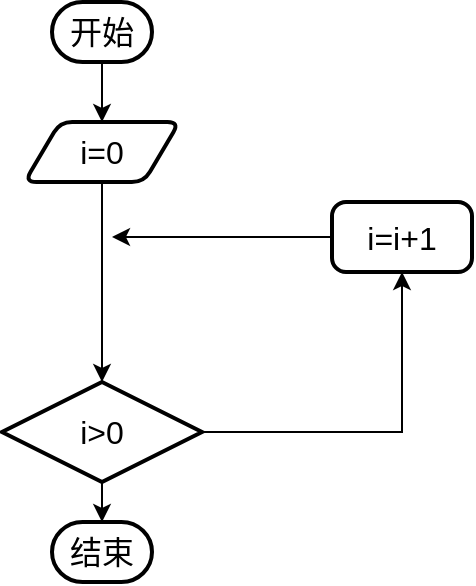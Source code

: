 <mxfile version="14.1.8" type="github">
  <diagram id="O1Fd1hSx3YS_spZO-yFG" name="Page-1">
    <mxGraphModel dx="1038" dy="547" grid="1" gridSize="10" guides="1" tooltips="1" connect="1" arrows="1" fold="1" page="1" pageScale="1" pageWidth="827" pageHeight="1169" math="0" shadow="0">
      <root>
        <mxCell id="0" />
        <mxCell id="1" parent="0" />
        <mxCell id="gnwRhrLHRfS-qP5aQtxH-24" style="edgeStyle=orthogonalEdgeStyle;rounded=0;orthogonalLoop=1;jettySize=auto;html=1;exitX=0.5;exitY=1;exitDx=0;exitDy=0;exitPerimeter=0;entryX=0.5;entryY=0;entryDx=0;entryDy=0;fontSize=16;" edge="1" parent="1" source="gnwRhrLHRfS-qP5aQtxH-1" target="gnwRhrLHRfS-qP5aQtxH-8">
          <mxGeometry relative="1" as="geometry" />
        </mxCell>
        <mxCell id="gnwRhrLHRfS-qP5aQtxH-1" value="开始" style="strokeWidth=2;html=1;shape=mxgraph.flowchart.terminator;whiteSpace=wrap;fontSize=16;" vertex="1" parent="1">
          <mxGeometry x="380" y="140" width="50" height="30" as="geometry" />
        </mxCell>
        <mxCell id="gnwRhrLHRfS-qP5aQtxH-4" value="结束" style="strokeWidth=2;html=1;shape=mxgraph.flowchart.terminator;whiteSpace=wrap;fontSize=16;" vertex="1" parent="1">
          <mxGeometry x="380" y="400" width="50" height="30" as="geometry" />
        </mxCell>
        <mxCell id="gnwRhrLHRfS-qP5aQtxH-14" style="edgeStyle=orthogonalEdgeStyle;rounded=0;orthogonalLoop=1;jettySize=auto;html=1;exitX=0.5;exitY=1;exitDx=0;exitDy=0;entryX=0.5;entryY=0;entryDx=0;entryDy=0;entryPerimeter=0;fontSize=16;" edge="1" parent="1" source="gnwRhrLHRfS-qP5aQtxH-8" target="gnwRhrLHRfS-qP5aQtxH-9">
          <mxGeometry relative="1" as="geometry" />
        </mxCell>
        <mxCell id="gnwRhrLHRfS-qP5aQtxH-8" value="&lt;font style=&quot;font-size: 16px;&quot;&gt;i=0&lt;/font&gt;" style="shape=parallelogram;html=1;strokeWidth=2;perimeter=parallelogramPerimeter;whiteSpace=wrap;rounded=1;arcSize=12;size=0.23;shadow=0;fillColor=none;gradientColor=none;fontSize=16;" vertex="1" parent="1">
          <mxGeometry x="366.25" y="200" width="77.5" height="30" as="geometry" />
        </mxCell>
        <mxCell id="gnwRhrLHRfS-qP5aQtxH-11" style="edgeStyle=orthogonalEdgeStyle;rounded=0;orthogonalLoop=1;jettySize=auto;html=1;entryX=0.5;entryY=1;entryDx=0;entryDy=0;fontSize=16;" edge="1" parent="1" source="gnwRhrLHRfS-qP5aQtxH-9" target="gnwRhrLHRfS-qP5aQtxH-10">
          <mxGeometry relative="1" as="geometry" />
        </mxCell>
        <mxCell id="gnwRhrLHRfS-qP5aQtxH-15" style="edgeStyle=orthogonalEdgeStyle;rounded=0;orthogonalLoop=1;jettySize=auto;html=1;exitX=0.5;exitY=1;exitDx=0;exitDy=0;exitPerimeter=0;entryX=0.5;entryY=0;entryDx=0;entryDy=0;entryPerimeter=0;fontSize=16;" edge="1" parent="1" source="gnwRhrLHRfS-qP5aQtxH-9" target="gnwRhrLHRfS-qP5aQtxH-4">
          <mxGeometry relative="1" as="geometry" />
        </mxCell>
        <mxCell id="gnwRhrLHRfS-qP5aQtxH-9" value="&lt;font style=&quot;font-size: 16px;&quot;&gt;i&amp;gt;0&lt;/font&gt;" style="strokeWidth=2;html=1;shape=mxgraph.flowchart.decision;whiteSpace=wrap;shadow=0;fillColor=none;gradientColor=none;fontSize=16;" vertex="1" parent="1">
          <mxGeometry x="355" y="330" width="100" height="50" as="geometry" />
        </mxCell>
        <mxCell id="gnwRhrLHRfS-qP5aQtxH-21" style="edgeStyle=orthogonalEdgeStyle;rounded=0;orthogonalLoop=1;jettySize=auto;html=1;fontSize=16;" edge="1" parent="1" source="gnwRhrLHRfS-qP5aQtxH-10">
          <mxGeometry relative="1" as="geometry">
            <mxPoint x="410" y="257.5" as="targetPoint" />
          </mxGeometry>
        </mxCell>
        <mxCell id="gnwRhrLHRfS-qP5aQtxH-10" value="&lt;font style=&quot;font-size: 16px;&quot;&gt;i=i+1&lt;/font&gt;" style="rounded=1;whiteSpace=wrap;html=1;absoluteArcSize=1;arcSize=14;strokeWidth=2;shadow=0;fillColor=none;gradientColor=none;fontSize=16;" vertex="1" parent="1">
          <mxGeometry x="520" y="240" width="70" height="35" as="geometry" />
        </mxCell>
      </root>
    </mxGraphModel>
  </diagram>
</mxfile>
